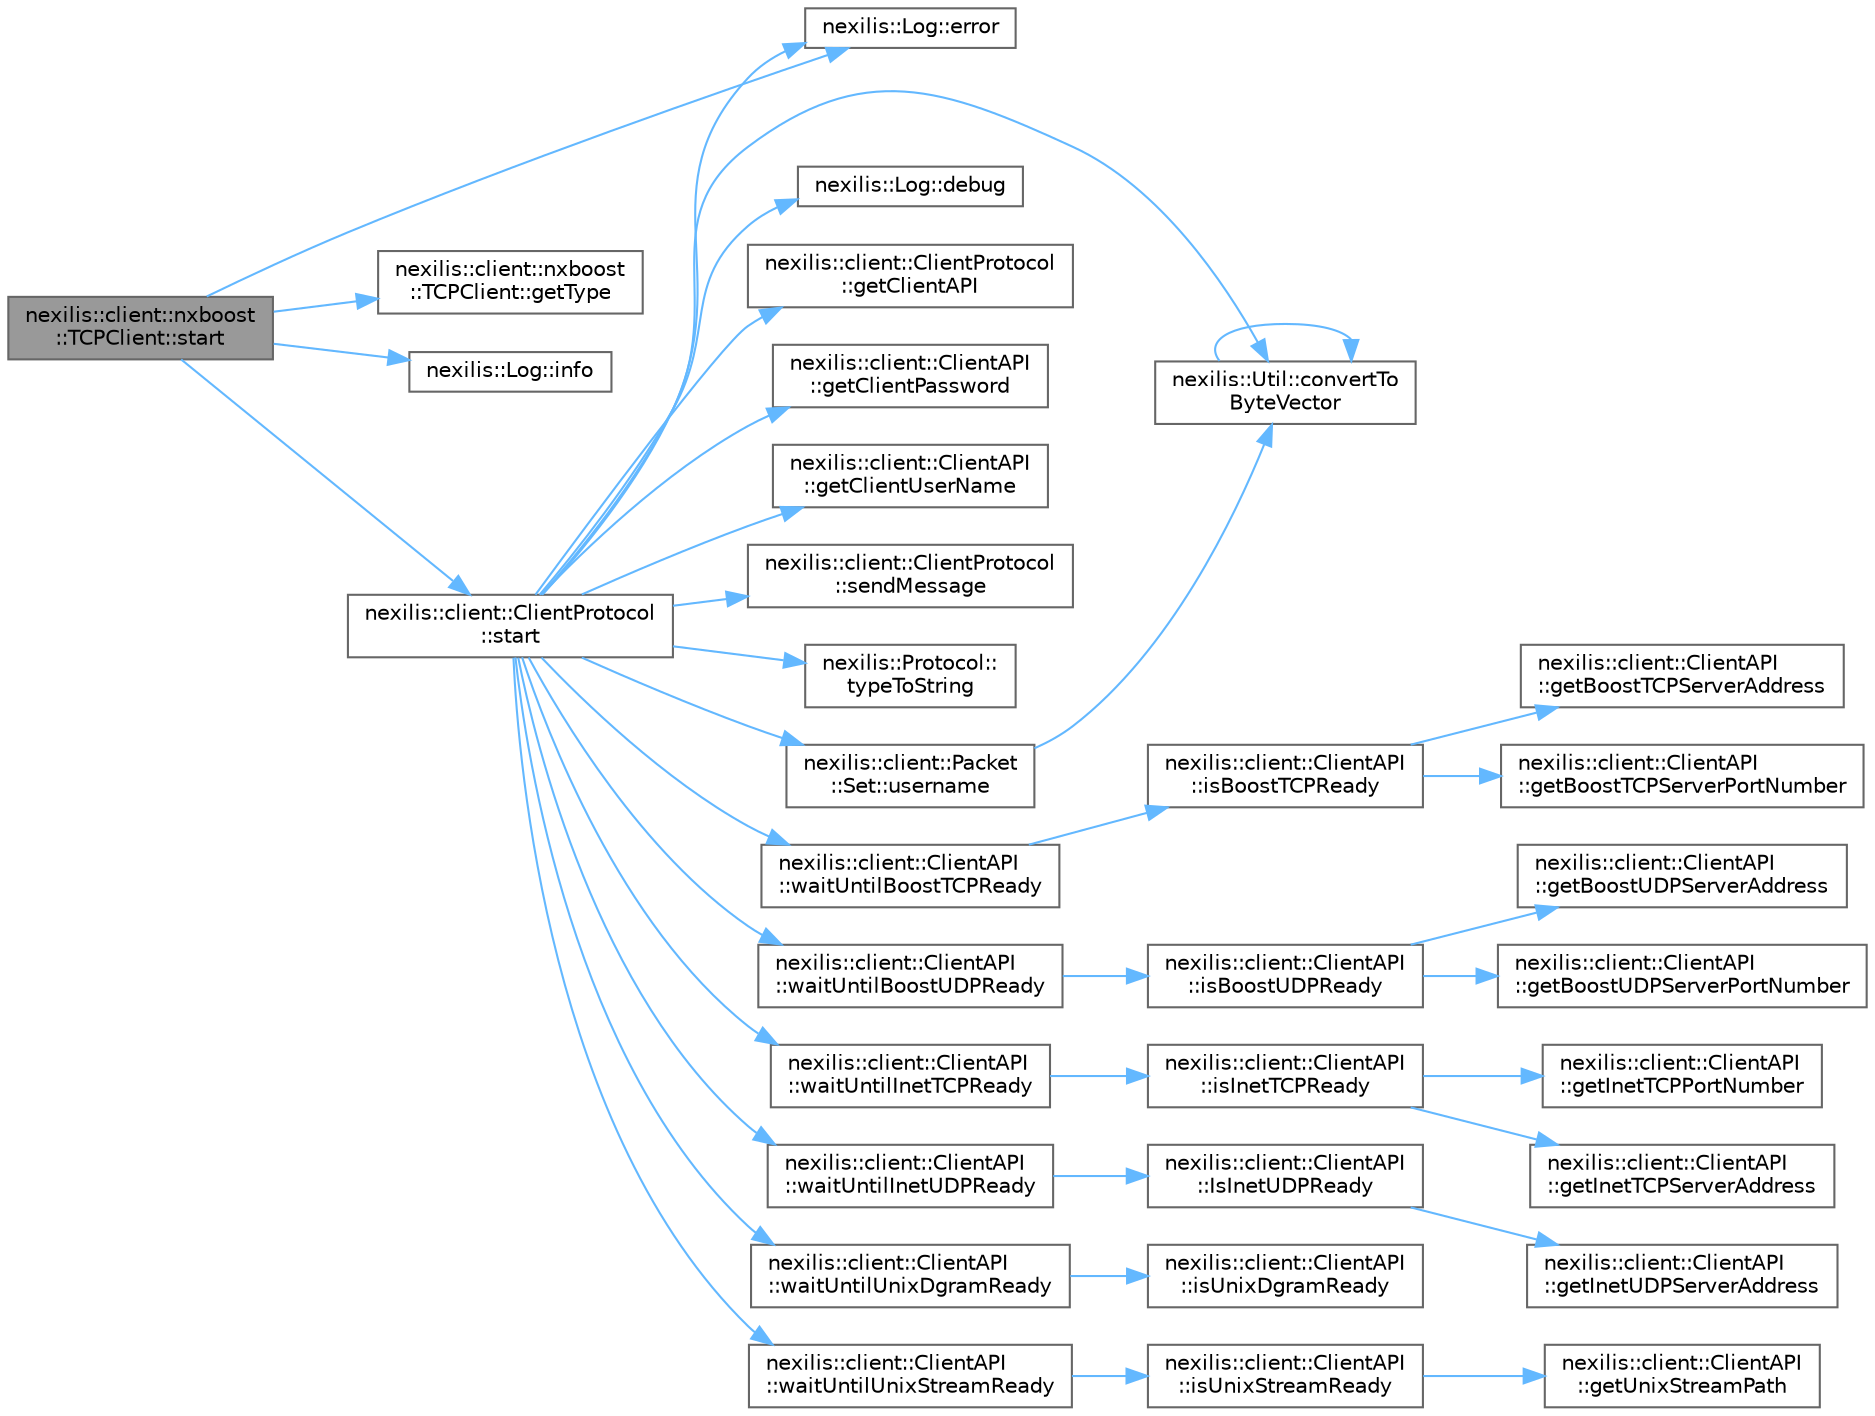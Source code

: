 digraph "nexilis::client::nxboost::TCPClient::start"
{
 // LATEX_PDF_SIZE
  bgcolor="transparent";
  edge [fontname=Helvetica,fontsize=10,labelfontname=Helvetica,labelfontsize=10];
  node [fontname=Helvetica,fontsize=10,shape=box,height=0.2,width=0.4];
  rankdir="LR";
  Node1 [id="Node000001",label="nexilis::client::nxboost\l::TCPClient::start",height=0.2,width=0.4,color="gray40", fillcolor="grey60", style="filled", fontcolor="black",tooltip="Protocol::start() implementation."];
  Node1 -> Node2 [id="edge1_Node000001_Node000002",color="steelblue1",style="solid",tooltip=" "];
  Node2 [id="Node000002",label="nexilis::Log::error",height=0.2,width=0.4,color="grey40", fillcolor="white", style="filled",URL="$dc/dbc/classnexilis_1_1Log.html#a49959aac4210e93d1ccd1977e08dba80",tooltip=" "];
  Node1 -> Node3 [id="edge2_Node000001_Node000003",color="steelblue1",style="solid",tooltip=" "];
  Node3 [id="Node000003",label="nexilis::client::nxboost\l::TCPClient::getType",height=0.2,width=0.4,color="grey40", fillcolor="white", style="filled",URL="$d1/d21/classnexilis_1_1client_1_1nxboost_1_1TCPClient.html#ae47a81f22072a6d015254cd071199bfb",tooltip="Protocol::getType() implementation."];
  Node1 -> Node4 [id="edge3_Node000001_Node000004",color="steelblue1",style="solid",tooltip=" "];
  Node4 [id="Node000004",label="nexilis::Log::info",height=0.2,width=0.4,color="grey40", fillcolor="white", style="filled",URL="$dc/dbc/classnexilis_1_1Log.html#a66755adfac1917c8b8791a018f31c643",tooltip=" "];
  Node1 -> Node5 [id="edge4_Node000001_Node000005",color="steelblue1",style="solid",tooltip=" "];
  Node5 [id="Node000005",label="nexilis::client::ClientProtocol\l::start",height=0.2,width=0.4,color="grey40", fillcolor="white", style="filled",URL="$da/d2e/classnexilis_1_1client_1_1ClientProtocol.html#adb183b69b19afbfd9dff33ef637dd30a",tooltip=" "];
  Node5 -> Node6 [id="edge5_Node000005_Node000006",color="steelblue1",style="solid",tooltip=" "];
  Node6 [id="Node000006",label="nexilis::Util::convertTo\lByteVector",height=0.2,width=0.4,color="grey40", fillcolor="white", style="filled",URL="$d9/d3d/group__BytevectorConversions.html#ga38e516c60d98cb71153ded26ce2b67e5",tooltip=" "];
  Node6 -> Node6 [id="edge6_Node000006_Node000006",color="steelblue1",style="solid",tooltip=" "];
  Node5 -> Node7 [id="edge7_Node000005_Node000007",color="steelblue1",style="solid",tooltip=" "];
  Node7 [id="Node000007",label="nexilis::Log::debug",height=0.2,width=0.4,color="grey40", fillcolor="white", style="filled",URL="$dc/dbc/classnexilis_1_1Log.html#a8818a693340eed14a9110c9988eac982",tooltip="All the overloaded printing functions."];
  Node5 -> Node2 [id="edge8_Node000005_Node000002",color="steelblue1",style="solid",tooltip=" "];
  Node5 -> Node8 [id="edge9_Node000005_Node000008",color="steelblue1",style="solid",tooltip=" "];
  Node8 [id="Node000008",label="nexilis::client::ClientProtocol\l::getClientAPI",height=0.2,width=0.4,color="grey40", fillcolor="white", style="filled",URL="$da/d2e/classnexilis_1_1client_1_1ClientProtocol.html#ac9059afc8258f93d0190892d4e4a5b9a",tooltip=" "];
  Node5 -> Node9 [id="edge10_Node000005_Node000009",color="steelblue1",style="solid",tooltip=" "];
  Node9 [id="Node000009",label="nexilis::client::ClientAPI\l::getClientPassword",height=0.2,width=0.4,color="grey40", fillcolor="white", style="filled",URL="$d5/da0/classnexilis_1_1client_1_1ClientAPI.html#a1d349e7fdcb435d5b06ac0ced0ae883f",tooltip=" "];
  Node5 -> Node10 [id="edge11_Node000005_Node000010",color="steelblue1",style="solid",tooltip=" "];
  Node10 [id="Node000010",label="nexilis::client::ClientAPI\l::getClientUserName",height=0.2,width=0.4,color="grey40", fillcolor="white", style="filled",URL="$d5/da0/classnexilis_1_1client_1_1ClientAPI.html#a5337b6b31706de63455e4439cddb6b69",tooltip=" "];
  Node5 -> Node11 [id="edge12_Node000005_Node000011",color="steelblue1",style="solid",tooltip=" "];
  Node11 [id="Node000011",label="nexilis::client::ClientProtocol\l::sendMessage",height=0.2,width=0.4,color="grey40", fillcolor="white", style="filled",URL="$da/d2e/classnexilis_1_1client_1_1ClientProtocol.html#a4f1a10ae05e2d672a42a12b956b0e3b5",tooltip="Send nexilis message (nx_data) to server."];
  Node5 -> Node12 [id="edge13_Node000005_Node000012",color="steelblue1",style="solid",tooltip=" "];
  Node12 [id="Node000012",label="nexilis::Protocol::\ltypeToString",height=0.2,width=0.4,color="grey40", fillcolor="white", style="filled",URL="$da/d49/classnexilis_1_1Protocol.html#ac91c5c466d0b16ce885411f70121bdc5",tooltip="Returns a string value of the Type."];
  Node5 -> Node13 [id="edge14_Node000005_Node000013",color="steelblue1",style="solid",tooltip=" "];
  Node13 [id="Node000013",label="nexilis::client::Packet\l::Set::username",height=0.2,width=0.4,color="grey40", fillcolor="white", style="filled",URL="$d0/d8f/classnexilis_1_1client_1_1Packet_1_1Set.html#a341d0f581d85eccecfd98f7b2bb7b174",tooltip=" "];
  Node13 -> Node6 [id="edge15_Node000013_Node000006",color="steelblue1",style="solid",tooltip=" "];
  Node5 -> Node14 [id="edge16_Node000005_Node000014",color="steelblue1",style="solid",tooltip=" "];
  Node14 [id="Node000014",label="nexilis::client::ClientAPI\l::waitUntilBoostTCPReady",height=0.2,width=0.4,color="grey40", fillcolor="white", style="filled",URL="$d5/da0/classnexilis_1_1client_1_1ClientAPI.html#a06ff19320eb6c2730a633632681526fd",tooltip="Steal the runtime until boost TCP connection is ready."];
  Node14 -> Node15 [id="edge17_Node000014_Node000015",color="steelblue1",style="solid",tooltip=" "];
  Node15 [id="Node000015",label="nexilis::client::ClientAPI\l::isBoostTCPReady",height=0.2,width=0.4,color="grey40", fillcolor="white", style="filled",URL="$d5/da0/classnexilis_1_1client_1_1ClientAPI.html#aa05e1f34d3108b2c4c098a33d222d86c",tooltip="If the client boost TCP connection is ready."];
  Node15 -> Node16 [id="edge18_Node000015_Node000016",color="steelblue1",style="solid",tooltip=" "];
  Node16 [id="Node000016",label="nexilis::client::ClientAPI\l::getBoostTCPServerAddress",height=0.2,width=0.4,color="grey40", fillcolor="white", style="filled",URL="$d5/da0/classnexilis_1_1client_1_1ClientAPI.html#a84b44eacc5901081c9d8083047569d86",tooltip="boost TCP"];
  Node15 -> Node17 [id="edge19_Node000015_Node000017",color="steelblue1",style="solid",tooltip=" "];
  Node17 [id="Node000017",label="nexilis::client::ClientAPI\l::getBoostTCPServerPortNumber",height=0.2,width=0.4,color="grey40", fillcolor="white", style="filled",URL="$d5/da0/classnexilis_1_1client_1_1ClientAPI.html#aac313d82a3b4bf77182c5b5877cd7993",tooltip=" "];
  Node5 -> Node18 [id="edge20_Node000005_Node000018",color="steelblue1",style="solid",tooltip=" "];
  Node18 [id="Node000018",label="nexilis::client::ClientAPI\l::waitUntilBoostUDPReady",height=0.2,width=0.4,color="grey40", fillcolor="white", style="filled",URL="$d5/da0/classnexilis_1_1client_1_1ClientAPI.html#a61d2241ecf9a09c30ed3dc6296bba237",tooltip="Steal the runtime until boost UDP connection is ready."];
  Node18 -> Node19 [id="edge21_Node000018_Node000019",color="steelblue1",style="solid",tooltip=" "];
  Node19 [id="Node000019",label="nexilis::client::ClientAPI\l::isBoostUDPReady",height=0.2,width=0.4,color="grey40", fillcolor="white", style="filled",URL="$d5/da0/classnexilis_1_1client_1_1ClientAPI.html#a7393249336e504ba53d1182b19022c9f",tooltip="If the client boost UDP connection is ready."];
  Node19 -> Node20 [id="edge22_Node000019_Node000020",color="steelblue1",style="solid",tooltip=" "];
  Node20 [id="Node000020",label="nexilis::client::ClientAPI\l::getBoostUDPServerAddress",height=0.2,width=0.4,color="grey40", fillcolor="white", style="filled",URL="$d5/da0/classnexilis_1_1client_1_1ClientAPI.html#a0384170cf8cea4868f8edc1f54dd1a8b",tooltip="boost UDP"];
  Node19 -> Node21 [id="edge23_Node000019_Node000021",color="steelblue1",style="solid",tooltip=" "];
  Node21 [id="Node000021",label="nexilis::client::ClientAPI\l::getBoostUDPServerPortNumber",height=0.2,width=0.4,color="grey40", fillcolor="white", style="filled",URL="$d5/da0/classnexilis_1_1client_1_1ClientAPI.html#a16469373032d1de61dcf6a93362ef602",tooltip=" "];
  Node5 -> Node22 [id="edge24_Node000005_Node000022",color="steelblue1",style="solid",tooltip=" "];
  Node22 [id="Node000022",label="nexilis::client::ClientAPI\l::waitUntilInetTCPReady",height=0.2,width=0.4,color="grey40", fillcolor="white", style="filled",URL="$d5/da0/classnexilis_1_1client_1_1ClientAPI.html#aef58620c267d5289d4bac61a45473e04",tooltip="Steal the runtime until af_inet TCP connection is ready."];
  Node22 -> Node23 [id="edge25_Node000022_Node000023",color="steelblue1",style="solid",tooltip=" "];
  Node23 [id="Node000023",label="nexilis::client::ClientAPI\l::isInetTCPReady",height=0.2,width=0.4,color="grey40", fillcolor="white", style="filled",URL="$d5/da0/classnexilis_1_1client_1_1ClientAPI.html#aed14aeef5e50d2815d6b7c93dcbcf289",tooltip="If the client TCP af_inet connection is ready."];
  Node23 -> Node24 [id="edge26_Node000023_Node000024",color="steelblue1",style="solid",tooltip=" "];
  Node24 [id="Node000024",label="nexilis::client::ClientAPI\l::getInetTCPPortNumber",height=0.2,width=0.4,color="grey40", fillcolor="white", style="filled",URL="$d5/da0/classnexilis_1_1client_1_1ClientAPI.html#adcccd3bc44afffd4c958053974056750",tooltip=" "];
  Node23 -> Node25 [id="edge27_Node000023_Node000025",color="steelblue1",style="solid",tooltip=" "];
  Node25 [id="Node000025",label="nexilis::client::ClientAPI\l::getInetTCPServerAddress",height=0.2,width=0.4,color="grey40", fillcolor="white", style="filled",URL="$d5/da0/classnexilis_1_1client_1_1ClientAPI.html#a3be92a07de9c7a79109dcc16f0b40d05",tooltip="af_inet TCP."];
  Node5 -> Node26 [id="edge28_Node000005_Node000026",color="steelblue1",style="solid",tooltip=" "];
  Node26 [id="Node000026",label="nexilis::client::ClientAPI\l::waitUntilInetUDPReady",height=0.2,width=0.4,color="grey40", fillcolor="white", style="filled",URL="$d5/da0/classnexilis_1_1client_1_1ClientAPI.html#a0e2d5869a2928781d0403ecef064787b",tooltip="Steal the runtime until af_inet UDP connection is ready."];
  Node26 -> Node27 [id="edge29_Node000026_Node000027",color="steelblue1",style="solid",tooltip=" "];
  Node27 [id="Node000027",label="nexilis::client::ClientAPI\l::IsInetUDPReady",height=0.2,width=0.4,color="grey40", fillcolor="white", style="filled",URL="$d5/da0/classnexilis_1_1client_1_1ClientAPI.html#a90e4f340ab3adebf3635862bd9bfc62a",tooltip="Stuff related to specific connnections."];
  Node27 -> Node28 [id="edge30_Node000027_Node000028",color="steelblue1",style="solid",tooltip=" "];
  Node28 [id="Node000028",label="nexilis::client::ClientAPI\l::getInetUDPServerAddress",height=0.2,width=0.4,color="grey40", fillcolor="white", style="filled",URL="$d5/da0/classnexilis_1_1client_1_1ClientAPI.html#af38da76c91dabe16da1d8a0c7dc446a0",tooltip="af_inet UDP."];
  Node5 -> Node29 [id="edge31_Node000005_Node000029",color="steelblue1",style="solid",tooltip=" "];
  Node29 [id="Node000029",label="nexilis::client::ClientAPI\l::waitUntilUnixDgramReady",height=0.2,width=0.4,color="grey40", fillcolor="white", style="filled",URL="$d5/da0/classnexilis_1_1client_1_1ClientAPI.html#a528794b5d8aadca2cb1c196948e76b27",tooltip="Steal the runtime until af_unix DGRAM connection is ready."];
  Node29 -> Node30 [id="edge32_Node000029_Node000030",color="steelblue1",style="solid",tooltip=" "];
  Node30 [id="Node000030",label="nexilis::client::ClientAPI\l::isUnixDgramReady",height=0.2,width=0.4,color="grey40", fillcolor="white", style="filled",URL="$d5/da0/classnexilis_1_1client_1_1ClientAPI.html#a0f9c82bb43198858b47dbbafefec1366",tooltip="If the client af_unix DGRAM connection is ready."];
  Node5 -> Node31 [id="edge33_Node000005_Node000031",color="steelblue1",style="solid",tooltip=" "];
  Node31 [id="Node000031",label="nexilis::client::ClientAPI\l::waitUntilUnixStreamReady",height=0.2,width=0.4,color="grey40", fillcolor="white", style="filled",URL="$d5/da0/classnexilis_1_1client_1_1ClientAPI.html#a7ed744f06b2070ebd3e0e69206cf9d55",tooltip="Steal the runtime until af_unix STREAM connection is ready."];
  Node31 -> Node32 [id="edge34_Node000031_Node000032",color="steelblue1",style="solid",tooltip=" "];
  Node32 [id="Node000032",label="nexilis::client::ClientAPI\l::isUnixStreamReady",height=0.2,width=0.4,color="grey40", fillcolor="white", style="filled",URL="$d5/da0/classnexilis_1_1client_1_1ClientAPI.html#a2cdac5ce3d3fb33495382137b06878a5",tooltip="If the client af_unix STREAM connection is ready."];
  Node32 -> Node33 [id="edge35_Node000032_Node000033",color="steelblue1",style="solid",tooltip=" "];
  Node33 [id="Node000033",label="nexilis::client::ClientAPI\l::getUnixStreamPath",height=0.2,width=0.4,color="grey40", fillcolor="white", style="filled",URL="$d5/da0/classnexilis_1_1client_1_1ClientAPI.html#af44554958311acac3fdbef1d97b5e108",tooltip="af_unix STREAM."];
}

